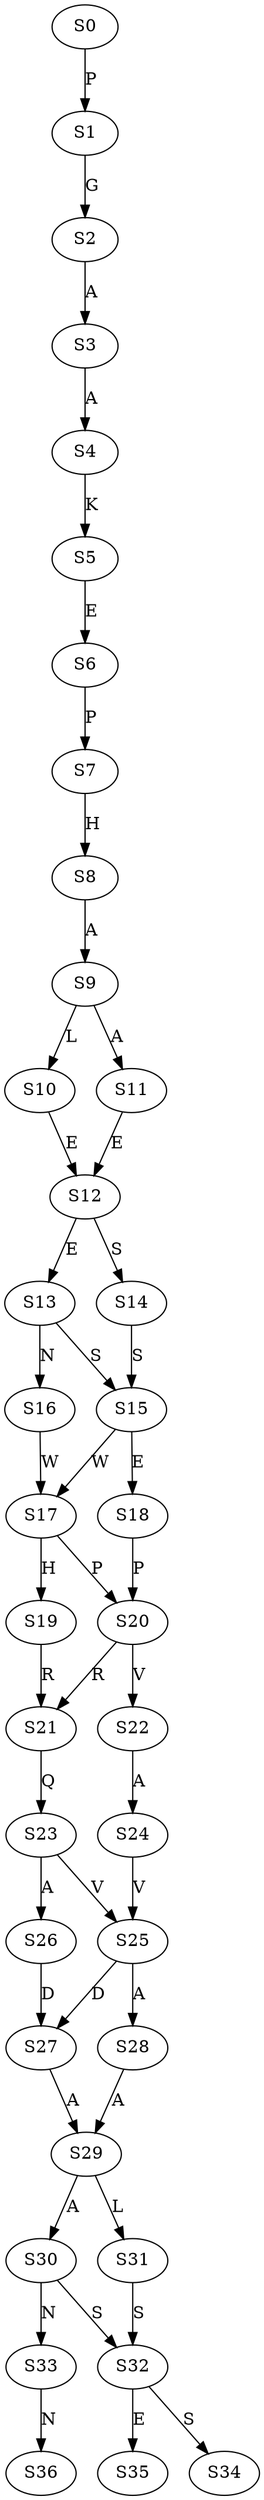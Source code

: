 strict digraph  {
	S0 -> S1 [ label = P ];
	S1 -> S2 [ label = G ];
	S2 -> S3 [ label = A ];
	S3 -> S4 [ label = A ];
	S4 -> S5 [ label = K ];
	S5 -> S6 [ label = E ];
	S6 -> S7 [ label = P ];
	S7 -> S8 [ label = H ];
	S8 -> S9 [ label = A ];
	S9 -> S10 [ label = L ];
	S9 -> S11 [ label = A ];
	S10 -> S12 [ label = E ];
	S11 -> S12 [ label = E ];
	S12 -> S13 [ label = E ];
	S12 -> S14 [ label = S ];
	S13 -> S15 [ label = S ];
	S13 -> S16 [ label = N ];
	S14 -> S15 [ label = S ];
	S15 -> S17 [ label = W ];
	S15 -> S18 [ label = E ];
	S16 -> S17 [ label = W ];
	S17 -> S19 [ label = H ];
	S17 -> S20 [ label = P ];
	S18 -> S20 [ label = P ];
	S19 -> S21 [ label = R ];
	S20 -> S22 [ label = V ];
	S20 -> S21 [ label = R ];
	S21 -> S23 [ label = Q ];
	S22 -> S24 [ label = A ];
	S23 -> S25 [ label = V ];
	S23 -> S26 [ label = A ];
	S24 -> S25 [ label = V ];
	S25 -> S27 [ label = D ];
	S25 -> S28 [ label = A ];
	S26 -> S27 [ label = D ];
	S27 -> S29 [ label = A ];
	S28 -> S29 [ label = A ];
	S29 -> S30 [ label = A ];
	S29 -> S31 [ label = L ];
	S30 -> S32 [ label = S ];
	S30 -> S33 [ label = N ];
	S31 -> S32 [ label = S ];
	S32 -> S34 [ label = S ];
	S32 -> S35 [ label = E ];
	S33 -> S36 [ label = N ];
}
